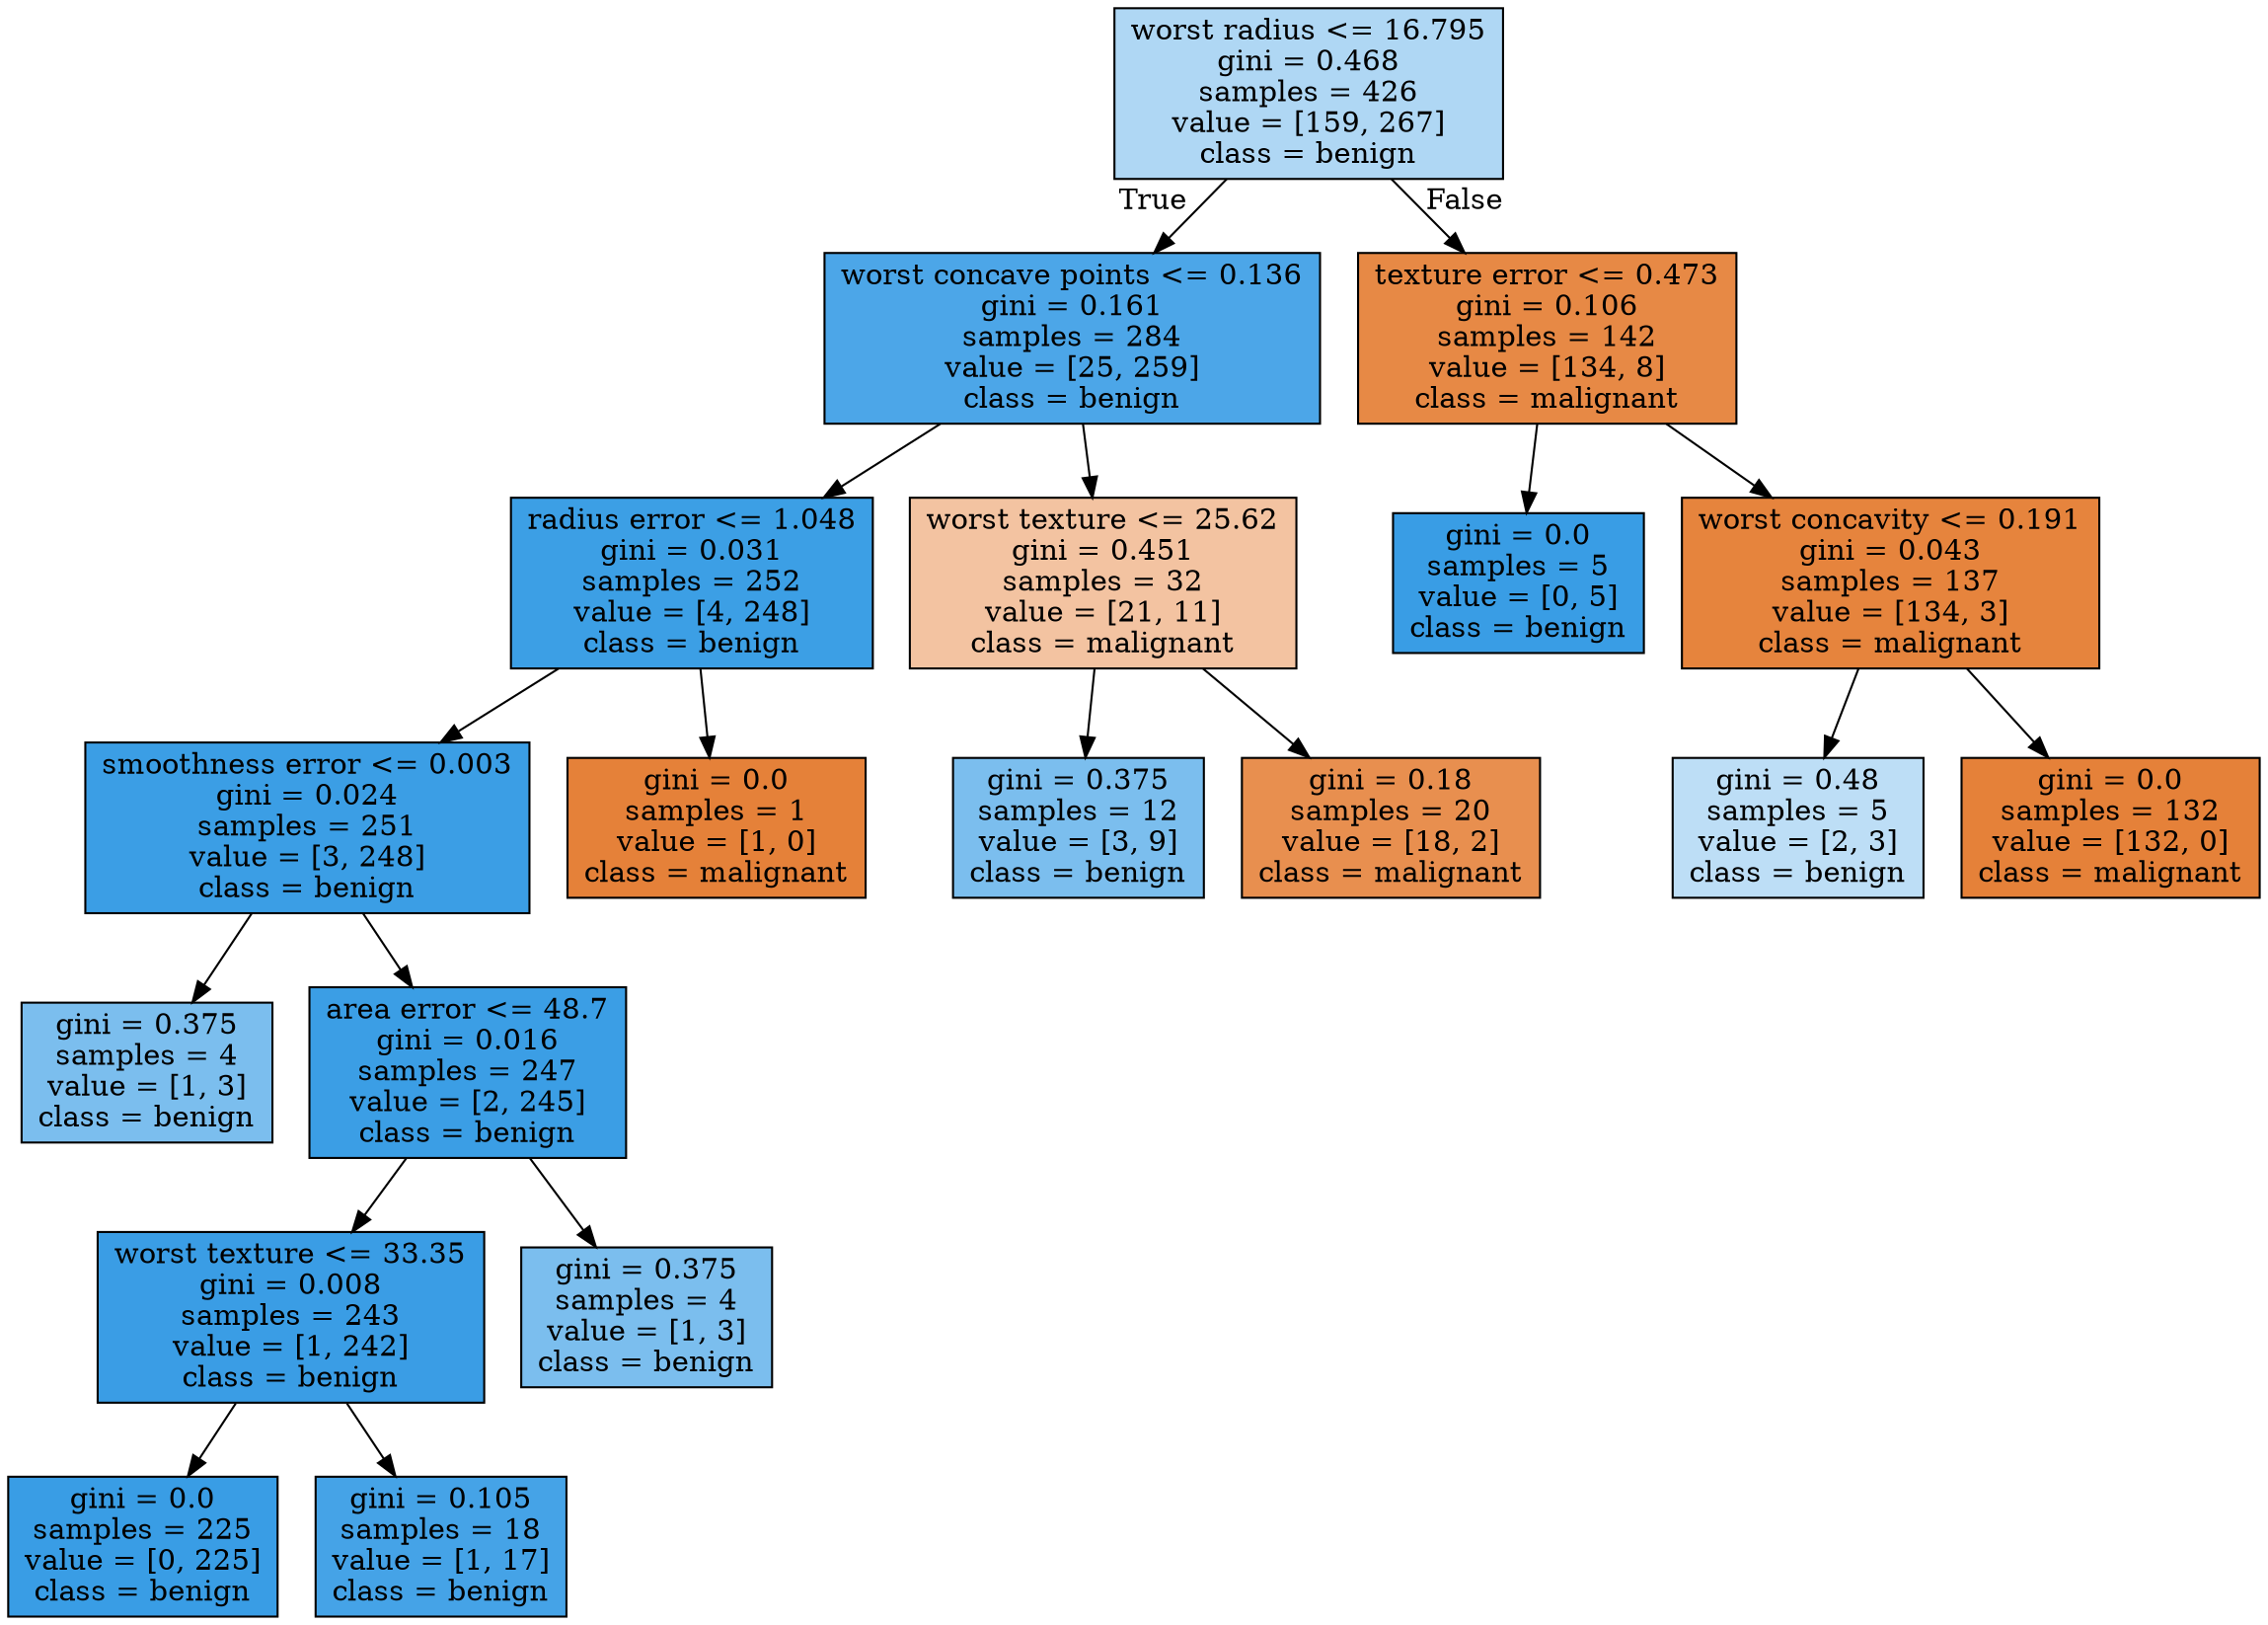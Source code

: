 digraph Tree {
node [shape=box, style="filled", color="black"] ;
0 [label="worst radius <= 16.795\ngini = 0.468\nsamples = 426\nvalue = [159, 267]\nclass = benign", fillcolor="#afd7f4"] ;
1 [label="worst concave points <= 0.136\ngini = 0.161\nsamples = 284\nvalue = [25, 259]\nclass = benign", fillcolor="#4ca6e8"] ;
0 -> 1 [labeldistance=2.5, labelangle=45, headlabel="True"] ;
2 [label="radius error <= 1.048\ngini = 0.031\nsamples = 252\nvalue = [4, 248]\nclass = benign", fillcolor="#3c9fe5"] ;
1 -> 2 ;
3 [label="smoothness error <= 0.003\ngini = 0.024\nsamples = 251\nvalue = [3, 248]\nclass = benign", fillcolor="#3b9ee5"] ;
2 -> 3 ;
4 [label="gini = 0.375\nsamples = 4\nvalue = [1, 3]\nclass = benign", fillcolor="#7bbeee"] ;
3 -> 4 ;
5 [label="area error <= 48.7\ngini = 0.016\nsamples = 247\nvalue = [2, 245]\nclass = benign", fillcolor="#3b9ee5"] ;
3 -> 5 ;
6 [label="worst texture <= 33.35\ngini = 0.008\nsamples = 243\nvalue = [1, 242]\nclass = benign", fillcolor="#3a9de5"] ;
5 -> 6 ;
7 [label="gini = 0.0\nsamples = 225\nvalue = [0, 225]\nclass = benign", fillcolor="#399de5"] ;
6 -> 7 ;
8 [label="gini = 0.105\nsamples = 18\nvalue = [1, 17]\nclass = benign", fillcolor="#45a3e7"] ;
6 -> 8 ;
9 [label="gini = 0.375\nsamples = 4\nvalue = [1, 3]\nclass = benign", fillcolor="#7bbeee"] ;
5 -> 9 ;
10 [label="gini = 0.0\nsamples = 1\nvalue = [1, 0]\nclass = malignant", fillcolor="#e58139"] ;
2 -> 10 ;
11 [label="worst texture <= 25.62\ngini = 0.451\nsamples = 32\nvalue = [21, 11]\nclass = malignant", fillcolor="#f3c3a1"] ;
1 -> 11 ;
12 [label="gini = 0.375\nsamples = 12\nvalue = [3, 9]\nclass = benign", fillcolor="#7bbeee"] ;
11 -> 12 ;
13 [label="gini = 0.18\nsamples = 20\nvalue = [18, 2]\nclass = malignant", fillcolor="#e88f4f"] ;
11 -> 13 ;
14 [label="texture error <= 0.473\ngini = 0.106\nsamples = 142\nvalue = [134, 8]\nclass = malignant", fillcolor="#e78945"] ;
0 -> 14 [labeldistance=2.5, labelangle=-45, headlabel="False"] ;
15 [label="gini = 0.0\nsamples = 5\nvalue = [0, 5]\nclass = benign", fillcolor="#399de5"] ;
14 -> 15 ;
16 [label="worst concavity <= 0.191\ngini = 0.043\nsamples = 137\nvalue = [134, 3]\nclass = malignant", fillcolor="#e6843d"] ;
14 -> 16 ;
17 [label="gini = 0.48\nsamples = 5\nvalue = [2, 3]\nclass = benign", fillcolor="#bddef6"] ;
16 -> 17 ;
18 [label="gini = 0.0\nsamples = 132\nvalue = [132, 0]\nclass = malignant", fillcolor="#e58139"] ;
16 -> 18 ;
}